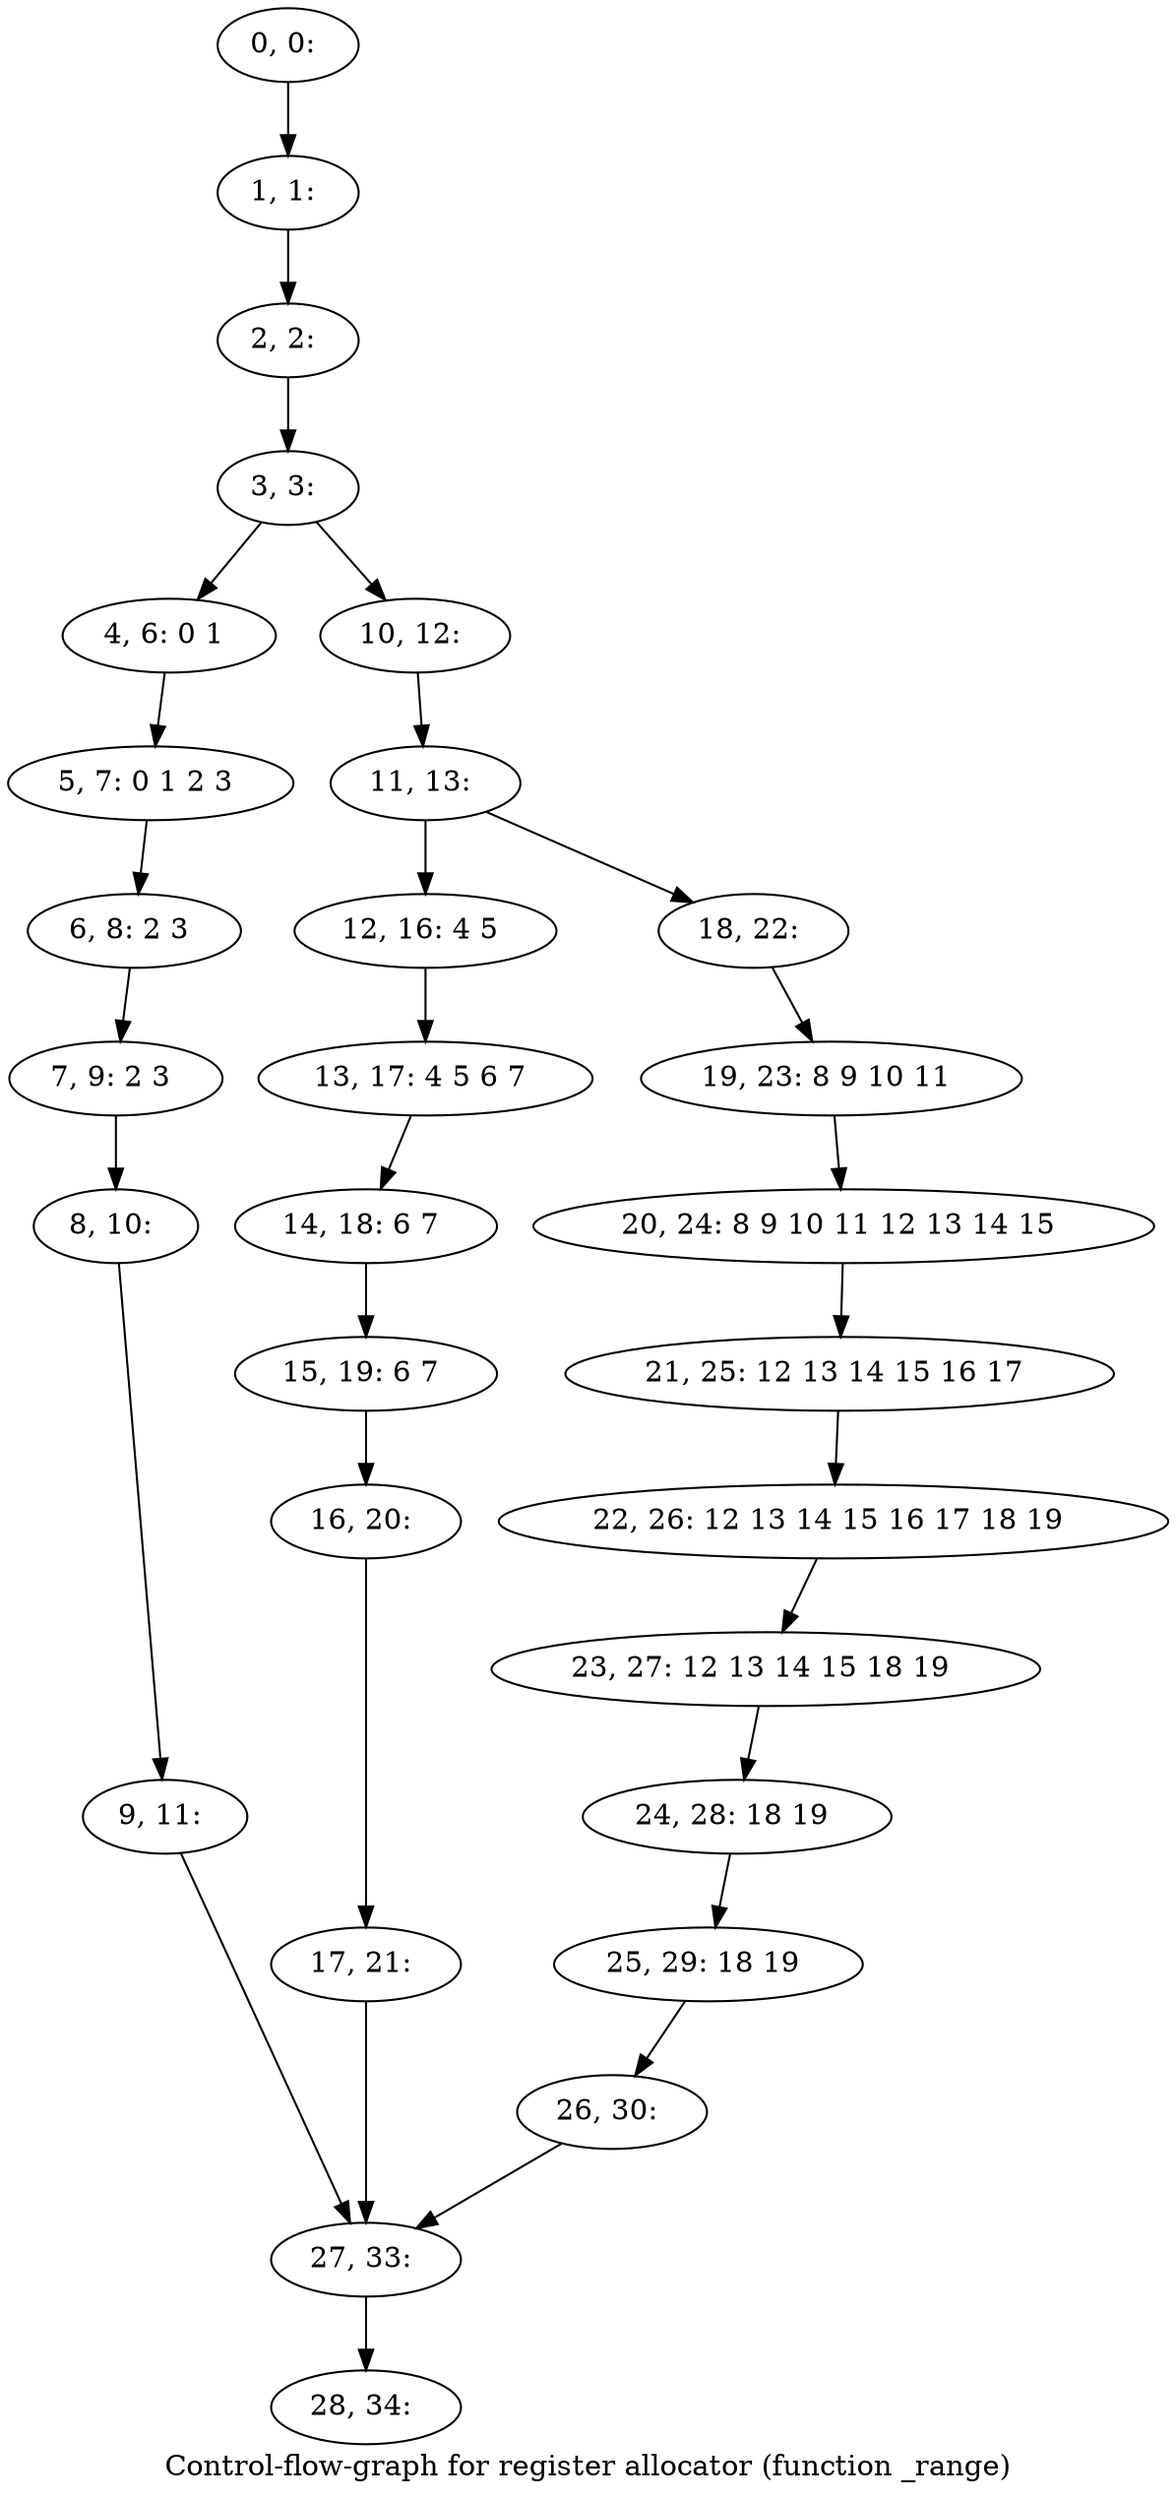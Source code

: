 digraph G {
graph [label="Control-flow-graph for register allocator (function _range)"]
0[label="0, 0: "];
1[label="1, 1: "];
2[label="2, 2: "];
3[label="3, 3: "];
4[label="4, 6: 0 1 "];
5[label="5, 7: 0 1 2 3 "];
6[label="6, 8: 2 3 "];
7[label="7, 9: 2 3 "];
8[label="8, 10: "];
9[label="9, 11: "];
10[label="10, 12: "];
11[label="11, 13: "];
12[label="12, 16: 4 5 "];
13[label="13, 17: 4 5 6 7 "];
14[label="14, 18: 6 7 "];
15[label="15, 19: 6 7 "];
16[label="16, 20: "];
17[label="17, 21: "];
18[label="18, 22: "];
19[label="19, 23: 8 9 10 11 "];
20[label="20, 24: 8 9 10 11 12 13 14 15 "];
21[label="21, 25: 12 13 14 15 16 17 "];
22[label="22, 26: 12 13 14 15 16 17 18 19 "];
23[label="23, 27: 12 13 14 15 18 19 "];
24[label="24, 28: 18 19 "];
25[label="25, 29: 18 19 "];
26[label="26, 30: "];
27[label="27, 33: "];
28[label="28, 34: "];
0->1 ;
1->2 ;
2->3 ;
3->4 ;
3->10 ;
4->5 ;
5->6 ;
6->7 ;
7->8 ;
8->9 ;
9->27 ;
10->11 ;
11->12 ;
11->18 ;
12->13 ;
13->14 ;
14->15 ;
15->16 ;
16->17 ;
17->27 ;
18->19 ;
19->20 ;
20->21 ;
21->22 ;
22->23 ;
23->24 ;
24->25 ;
25->26 ;
26->27 ;
27->28 ;
}
